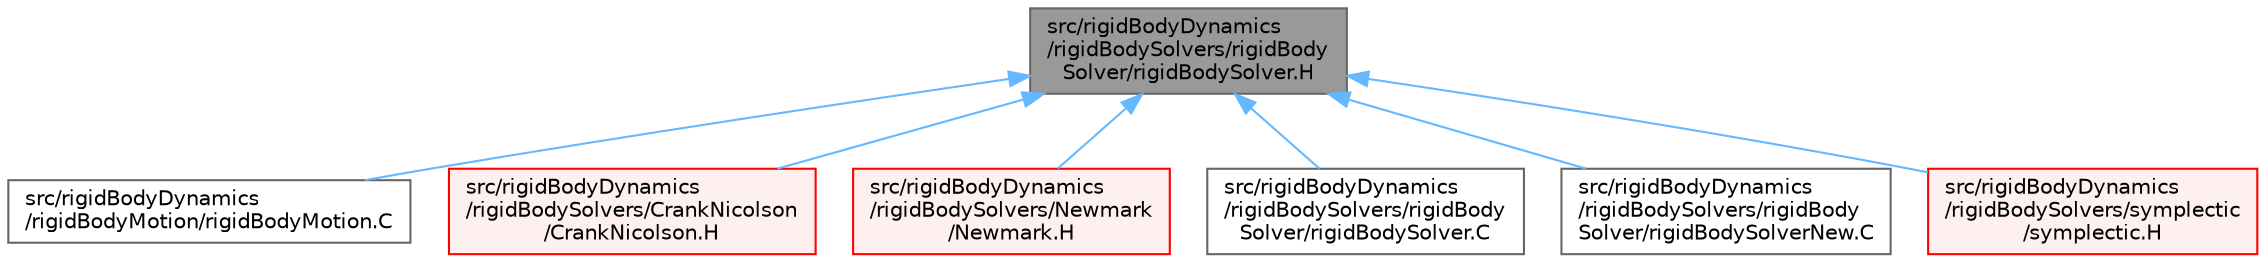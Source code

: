 digraph "src/rigidBodyDynamics/rigidBodySolvers/rigidBodySolver/rigidBodySolver.H"
{
 // LATEX_PDF_SIZE
  bgcolor="transparent";
  edge [fontname=Helvetica,fontsize=10,labelfontname=Helvetica,labelfontsize=10];
  node [fontname=Helvetica,fontsize=10,shape=box,height=0.2,width=0.4];
  Node1 [id="Node000001",label="src/rigidBodyDynamics\l/rigidBodySolvers/rigidBody\lSolver/rigidBodySolver.H",height=0.2,width=0.4,color="gray40", fillcolor="grey60", style="filled", fontcolor="black",tooltip=" "];
  Node1 -> Node2 [id="edge1_Node000001_Node000002",dir="back",color="steelblue1",style="solid",tooltip=" "];
  Node2 [id="Node000002",label="src/rigidBodyDynamics\l/rigidBodyMotion/rigidBodyMotion.C",height=0.2,width=0.4,color="grey40", fillcolor="white", style="filled",URL="$rigidBodyMotion_8C.html",tooltip=" "];
  Node1 -> Node3 [id="edge2_Node000001_Node000003",dir="back",color="steelblue1",style="solid",tooltip=" "];
  Node3 [id="Node000003",label="src/rigidBodyDynamics\l/rigidBodySolvers/CrankNicolson\l/CrankNicolson.H",height=0.2,width=0.4,color="red", fillcolor="#FFF0F0", style="filled",URL="$rigidBodyDynamics_2rigidBodySolvers_2CrankNicolson_2CrankNicolson_8H.html",tooltip=" "];
  Node1 -> Node5 [id="edge3_Node000001_Node000005",dir="back",color="steelblue1",style="solid",tooltip=" "];
  Node5 [id="Node000005",label="src/rigidBodyDynamics\l/rigidBodySolvers/Newmark\l/Newmark.H",height=0.2,width=0.4,color="red", fillcolor="#FFF0F0", style="filled",URL="$rigidBodyDynamics_2rigidBodySolvers_2Newmark_2Newmark_8H.html",tooltip=" "];
  Node1 -> Node7 [id="edge4_Node000001_Node000007",dir="back",color="steelblue1",style="solid",tooltip=" "];
  Node7 [id="Node000007",label="src/rigidBodyDynamics\l/rigidBodySolvers/rigidBody\lSolver/rigidBodySolver.C",height=0.2,width=0.4,color="grey40", fillcolor="white", style="filled",URL="$rigidBodySolver_8C.html",tooltip=" "];
  Node1 -> Node8 [id="edge5_Node000001_Node000008",dir="back",color="steelblue1",style="solid",tooltip=" "];
  Node8 [id="Node000008",label="src/rigidBodyDynamics\l/rigidBodySolvers/rigidBody\lSolver/rigidBodySolverNew.C",height=0.2,width=0.4,color="grey40", fillcolor="white", style="filled",URL="$rigidBodySolverNew_8C.html",tooltip=" "];
  Node1 -> Node9 [id="edge6_Node000001_Node000009",dir="back",color="steelblue1",style="solid",tooltip=" "];
  Node9 [id="Node000009",label="src/rigidBodyDynamics\l/rigidBodySolvers/symplectic\l/symplectic.H",height=0.2,width=0.4,color="red", fillcolor="#FFF0F0", style="filled",URL="$rigidBodyDynamics_2rigidBodySolvers_2symplectic_2symplectic_8H.html",tooltip=" "];
}
